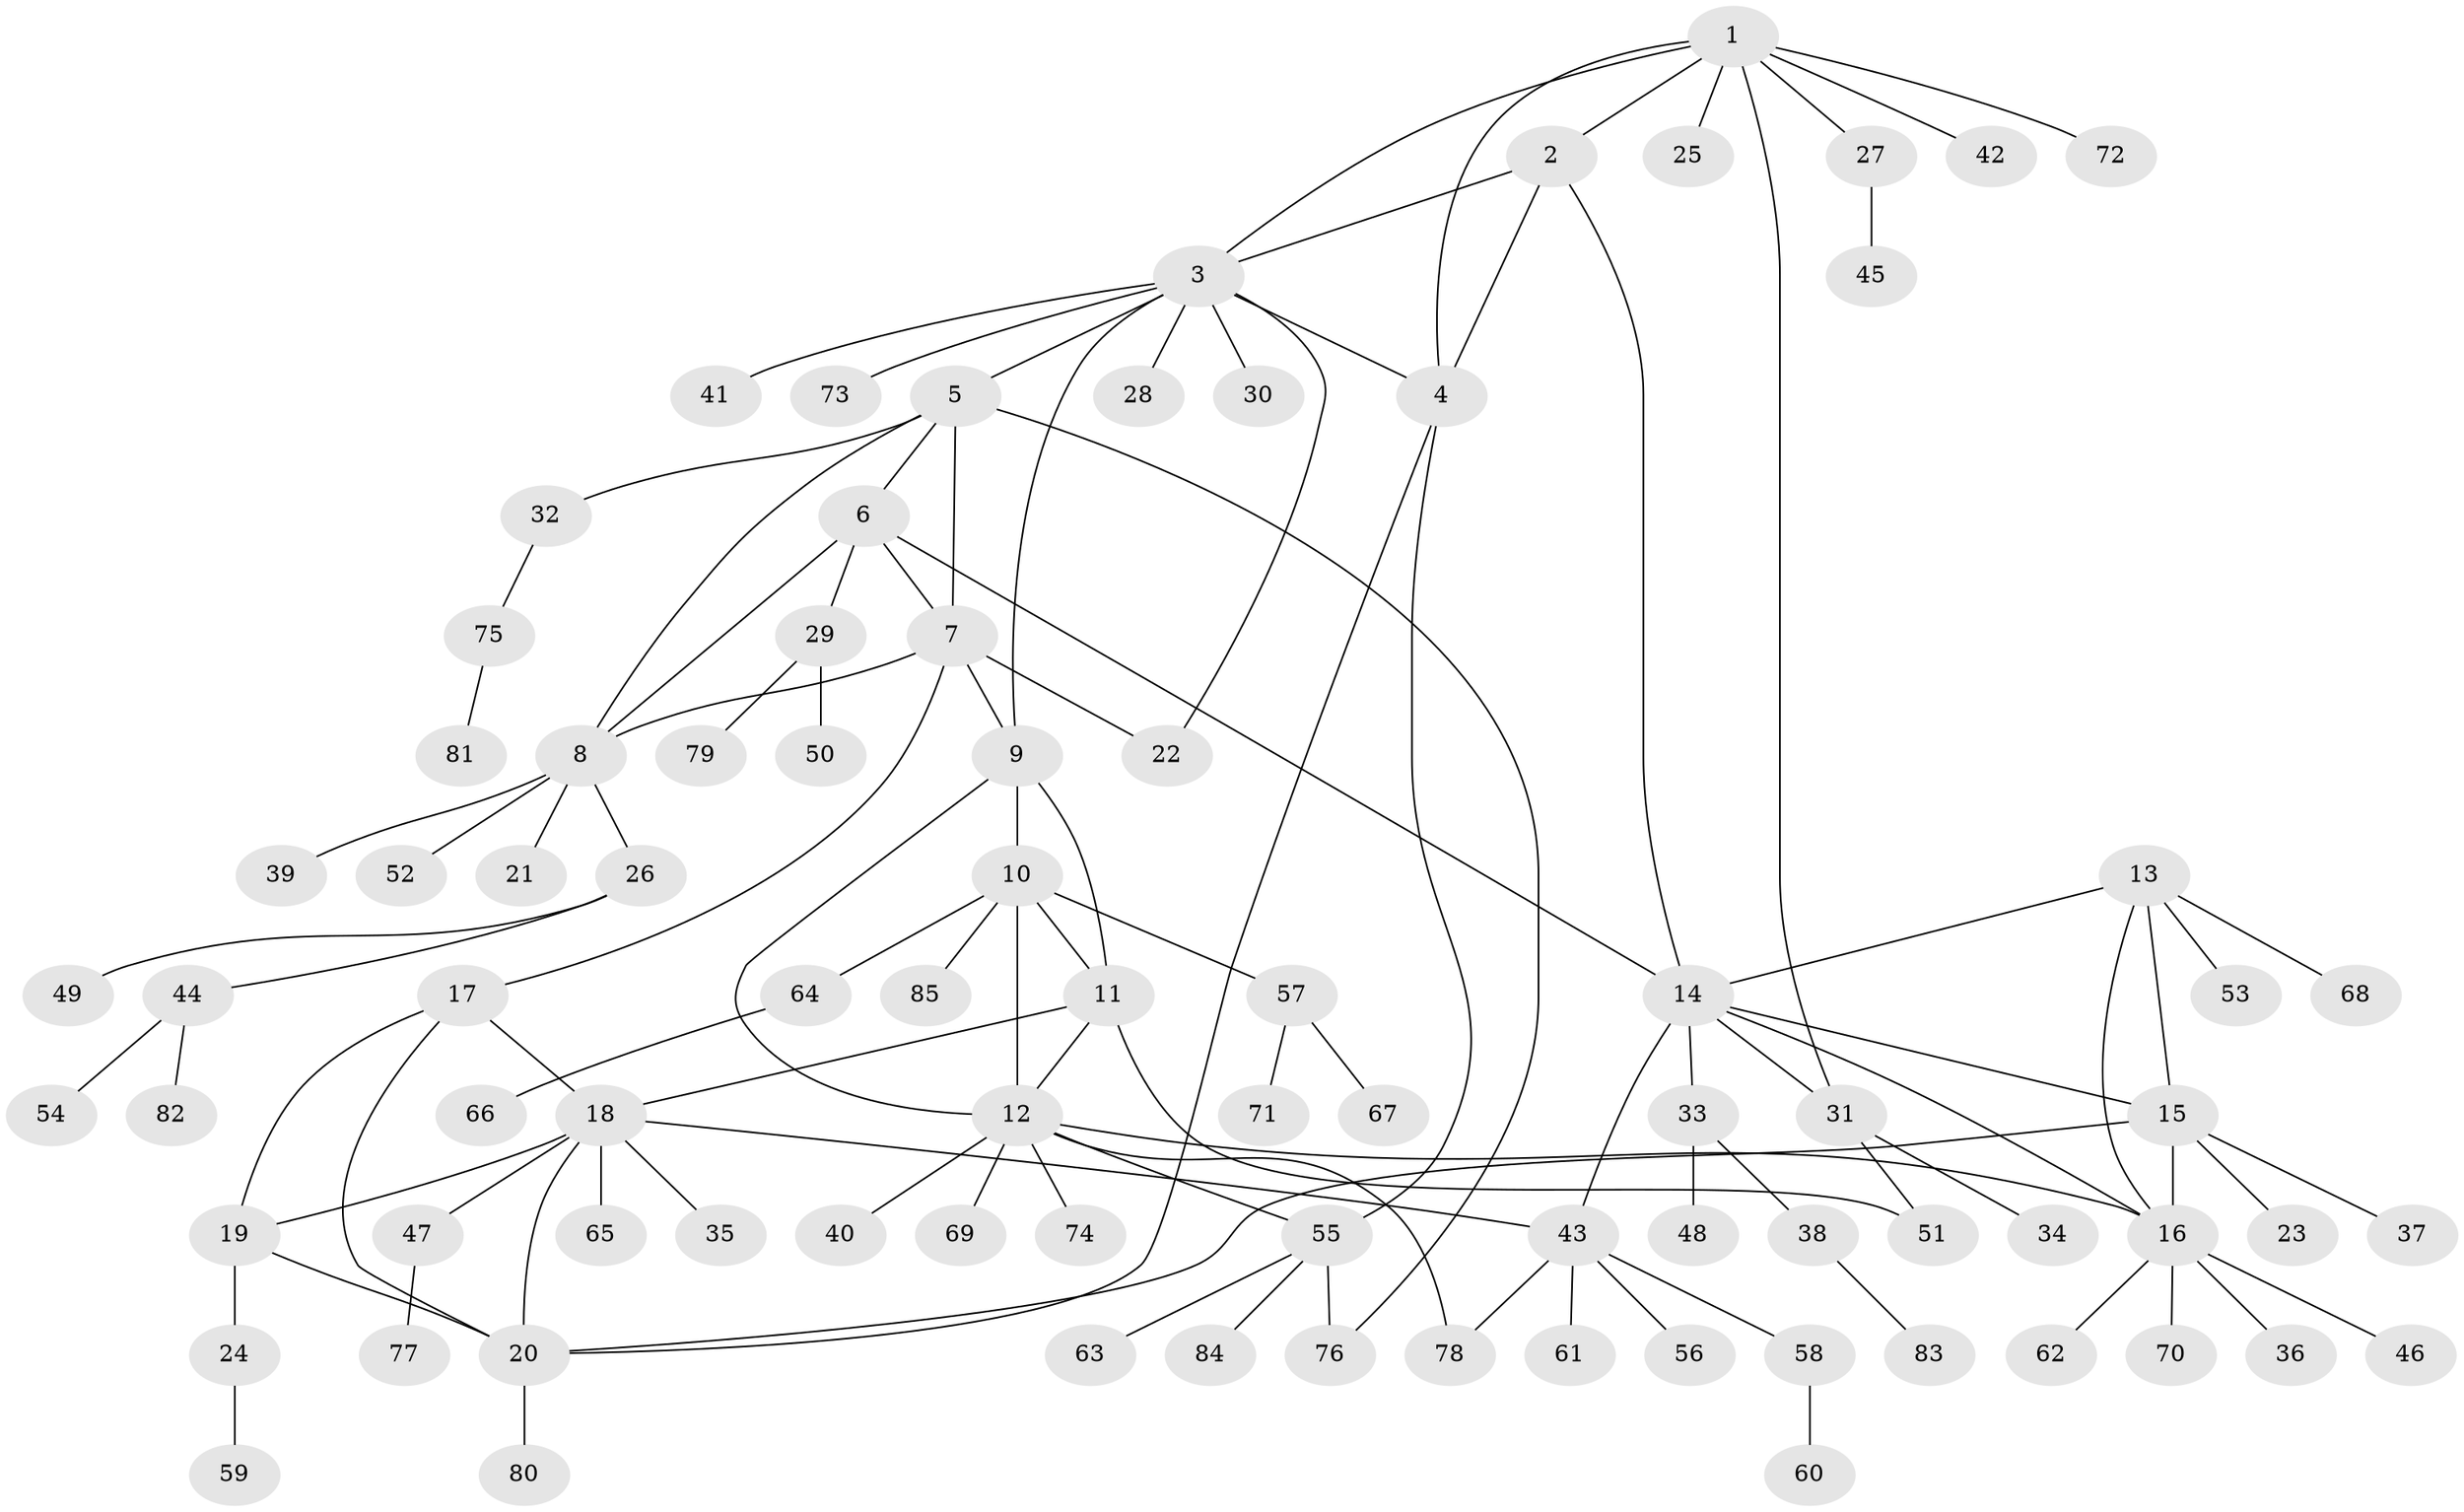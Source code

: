 // Generated by graph-tools (version 1.1) at 2025/26/03/09/25 03:26:39]
// undirected, 85 vertices, 112 edges
graph export_dot {
graph [start="1"]
  node [color=gray90,style=filled];
  1;
  2;
  3;
  4;
  5;
  6;
  7;
  8;
  9;
  10;
  11;
  12;
  13;
  14;
  15;
  16;
  17;
  18;
  19;
  20;
  21;
  22;
  23;
  24;
  25;
  26;
  27;
  28;
  29;
  30;
  31;
  32;
  33;
  34;
  35;
  36;
  37;
  38;
  39;
  40;
  41;
  42;
  43;
  44;
  45;
  46;
  47;
  48;
  49;
  50;
  51;
  52;
  53;
  54;
  55;
  56;
  57;
  58;
  59;
  60;
  61;
  62;
  63;
  64;
  65;
  66;
  67;
  68;
  69;
  70;
  71;
  72;
  73;
  74;
  75;
  76;
  77;
  78;
  79;
  80;
  81;
  82;
  83;
  84;
  85;
  1 -- 2;
  1 -- 3;
  1 -- 4;
  1 -- 25;
  1 -- 27;
  1 -- 31;
  1 -- 42;
  1 -- 72;
  2 -- 3;
  2 -- 4;
  2 -- 14;
  3 -- 4;
  3 -- 5;
  3 -- 9;
  3 -- 22;
  3 -- 28;
  3 -- 30;
  3 -- 41;
  3 -- 73;
  4 -- 20;
  4 -- 55;
  5 -- 6;
  5 -- 7;
  5 -- 8;
  5 -- 32;
  5 -- 76;
  6 -- 7;
  6 -- 8;
  6 -- 14;
  6 -- 29;
  7 -- 8;
  7 -- 9;
  7 -- 17;
  7 -- 22;
  8 -- 21;
  8 -- 26;
  8 -- 39;
  8 -- 52;
  9 -- 10;
  9 -- 11;
  9 -- 12;
  10 -- 11;
  10 -- 12;
  10 -- 57;
  10 -- 64;
  10 -- 85;
  11 -- 12;
  11 -- 18;
  11 -- 51;
  12 -- 16;
  12 -- 40;
  12 -- 55;
  12 -- 69;
  12 -- 74;
  12 -- 78;
  13 -- 14;
  13 -- 15;
  13 -- 16;
  13 -- 53;
  13 -- 68;
  14 -- 15;
  14 -- 16;
  14 -- 31;
  14 -- 33;
  14 -- 43;
  15 -- 16;
  15 -- 20;
  15 -- 23;
  15 -- 37;
  16 -- 36;
  16 -- 46;
  16 -- 62;
  16 -- 70;
  17 -- 18;
  17 -- 19;
  17 -- 20;
  18 -- 19;
  18 -- 20;
  18 -- 35;
  18 -- 43;
  18 -- 47;
  18 -- 65;
  19 -- 20;
  19 -- 24;
  20 -- 80;
  24 -- 59;
  26 -- 44;
  26 -- 49;
  27 -- 45;
  29 -- 50;
  29 -- 79;
  31 -- 34;
  31 -- 51;
  32 -- 75;
  33 -- 38;
  33 -- 48;
  38 -- 83;
  43 -- 56;
  43 -- 58;
  43 -- 61;
  43 -- 78;
  44 -- 54;
  44 -- 82;
  47 -- 77;
  55 -- 63;
  55 -- 76;
  55 -- 84;
  57 -- 67;
  57 -- 71;
  58 -- 60;
  64 -- 66;
  75 -- 81;
}
